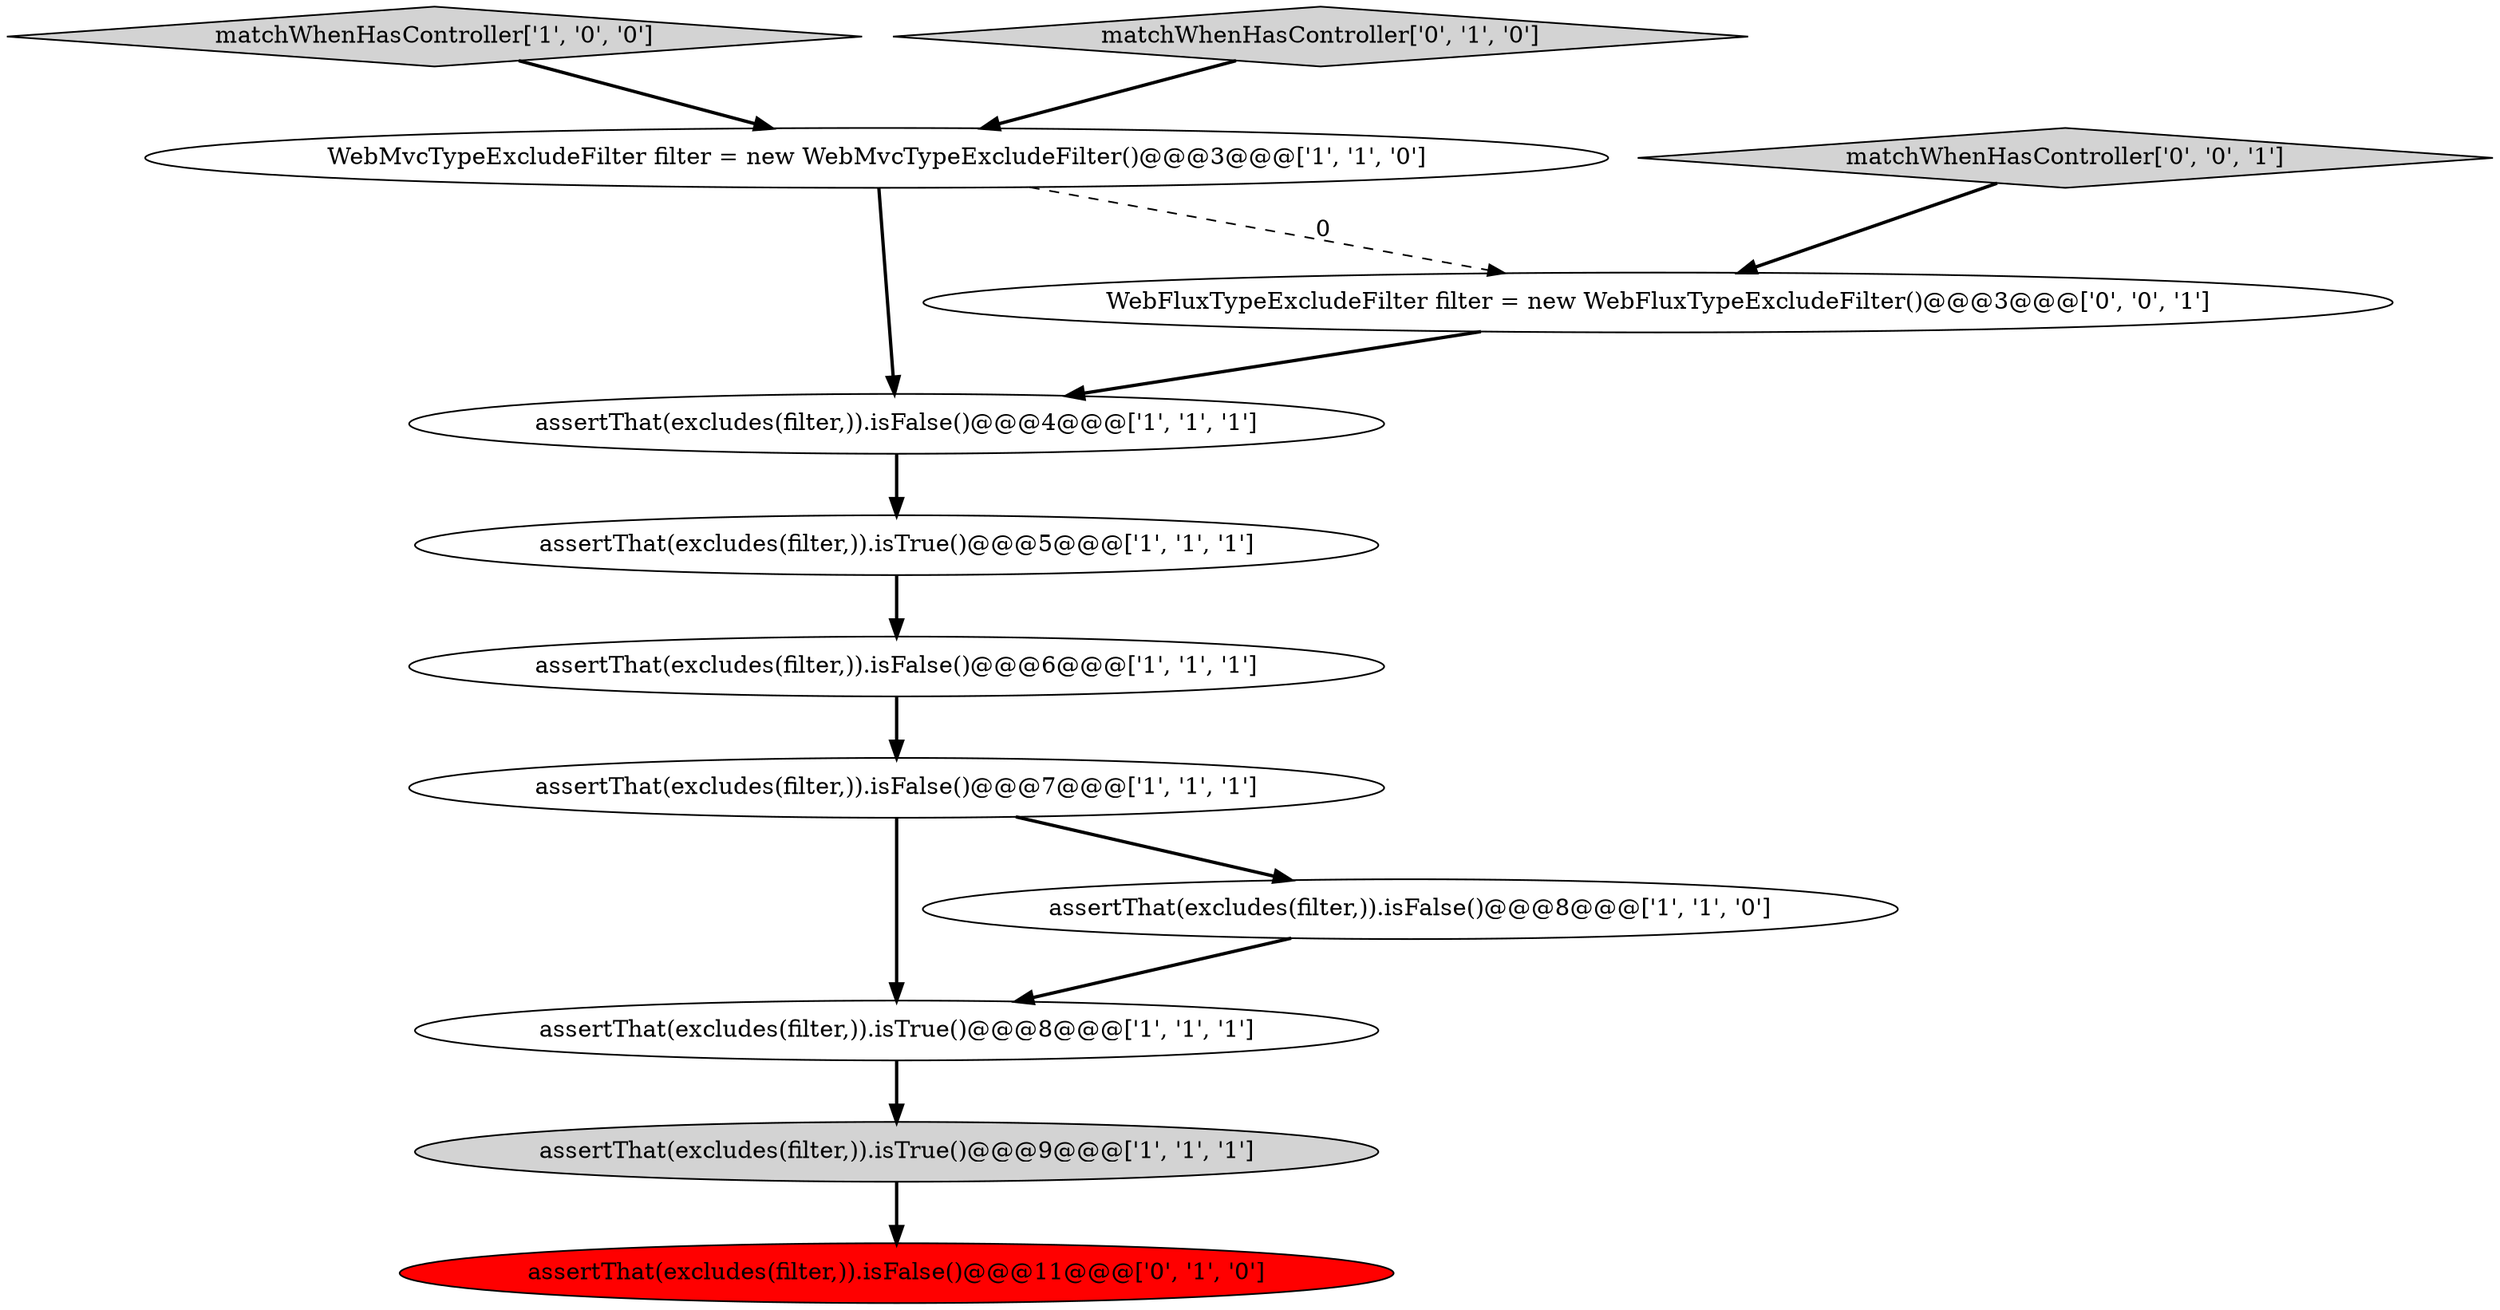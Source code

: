 digraph {
3 [style = filled, label = "assertThat(excludes(filter,)).isFalse()@@@6@@@['1', '1', '1']", fillcolor = white, shape = ellipse image = "AAA0AAABBB1BBB"];
1 [style = filled, label = "assertThat(excludes(filter,)).isTrue()@@@8@@@['1', '1', '1']", fillcolor = white, shape = ellipse image = "AAA0AAABBB1BBB"];
6 [style = filled, label = "matchWhenHasController['1', '0', '0']", fillcolor = lightgray, shape = diamond image = "AAA0AAABBB1BBB"];
8 [style = filled, label = "assertThat(excludes(filter,)).isFalse()@@@7@@@['1', '1', '1']", fillcolor = white, shape = ellipse image = "AAA0AAABBB1BBB"];
2 [style = filled, label = "assertThat(excludes(filter,)).isTrue()@@@5@@@['1', '1', '1']", fillcolor = white, shape = ellipse image = "AAA0AAABBB1BBB"];
0 [style = filled, label = "assertThat(excludes(filter,)).isTrue()@@@9@@@['1', '1', '1']", fillcolor = lightgray, shape = ellipse image = "AAA0AAABBB1BBB"];
9 [style = filled, label = "assertThat(excludes(filter,)).isFalse()@@@11@@@['0', '1', '0']", fillcolor = red, shape = ellipse image = "AAA1AAABBB2BBB"];
7 [style = filled, label = "assertThat(excludes(filter,)).isFalse()@@@4@@@['1', '1', '1']", fillcolor = white, shape = ellipse image = "AAA0AAABBB1BBB"];
12 [style = filled, label = "WebFluxTypeExcludeFilter filter = new WebFluxTypeExcludeFilter()@@@3@@@['0', '0', '1']", fillcolor = white, shape = ellipse image = "AAA0AAABBB3BBB"];
5 [style = filled, label = "assertThat(excludes(filter,)).isFalse()@@@8@@@['1', '1', '0']", fillcolor = white, shape = ellipse image = "AAA0AAABBB1BBB"];
4 [style = filled, label = "WebMvcTypeExcludeFilter filter = new WebMvcTypeExcludeFilter()@@@3@@@['1', '1', '0']", fillcolor = white, shape = ellipse image = "AAA0AAABBB1BBB"];
11 [style = filled, label = "matchWhenHasController['0', '0', '1']", fillcolor = lightgray, shape = diamond image = "AAA0AAABBB3BBB"];
10 [style = filled, label = "matchWhenHasController['0', '1', '0']", fillcolor = lightgray, shape = diamond image = "AAA0AAABBB2BBB"];
8->1 [style = bold, label=""];
5->1 [style = bold, label=""];
6->4 [style = bold, label=""];
0->9 [style = bold, label=""];
11->12 [style = bold, label=""];
1->0 [style = bold, label=""];
8->5 [style = bold, label=""];
7->2 [style = bold, label=""];
3->8 [style = bold, label=""];
12->7 [style = bold, label=""];
4->7 [style = bold, label=""];
2->3 [style = bold, label=""];
4->12 [style = dashed, label="0"];
10->4 [style = bold, label=""];
}
